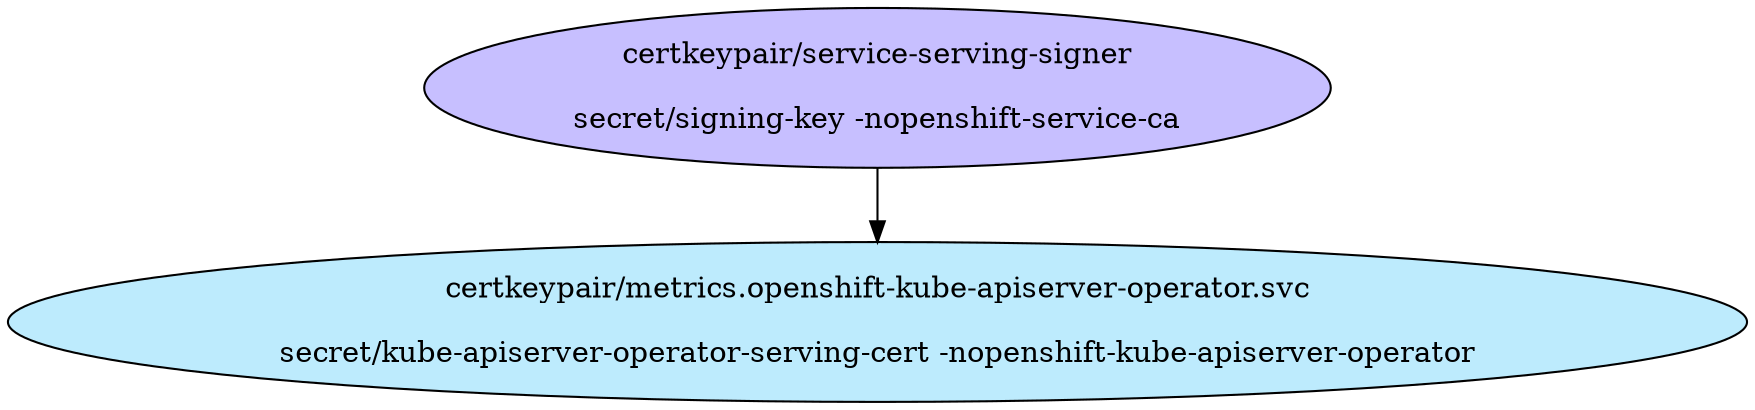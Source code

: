 digraph "Local Certificate" {
  // Node definitions.
  1 [
    label="certkeypair/service-serving-signer\n\nsecret/signing-key -nopenshift-service-ca\n"
    style=filled
    fillcolor="#c7bfff"
  ];
  30 [
    label="certkeypair/metrics.openshift-kube-apiserver-operator.svc\n\nsecret/kube-apiserver-operator-serving-cert -nopenshift-kube-apiserver-operator\n"
    style=filled
    fillcolor="#bdebfd"
  ];

  // Edge definitions.
  1 -> 30;
}